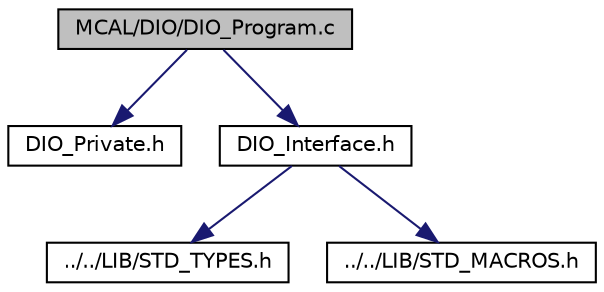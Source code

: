digraph "MCAL/DIO/DIO_Program.c"
{
 // LATEX_PDF_SIZE
  edge [fontname="Helvetica",fontsize="10",labelfontname="Helvetica",labelfontsize="10"];
  node [fontname="Helvetica",fontsize="10",shape=record];
  Node1 [label="MCAL/DIO/DIO_Program.c",height=0.2,width=0.4,color="black", fillcolor="grey75", style="filled", fontcolor="black",tooltip=" "];
  Node1 -> Node2 [color="midnightblue",fontsize="10",style="solid"];
  Node2 [label="DIO_Private.h",height=0.2,width=0.4,color="black", fillcolor="white", style="filled",URL="$d4/da7/_d_i_o___private_8h.html",tooltip=" "];
  Node1 -> Node3 [color="midnightblue",fontsize="10",style="solid"];
  Node3 [label="DIO_Interface.h",height=0.2,width=0.4,color="black", fillcolor="white", style="filled",URL="$d2/d61/_d_i_o___interface_8h.html",tooltip=" "];
  Node3 -> Node4 [color="midnightblue",fontsize="10",style="solid"];
  Node4 [label="../../LIB/STD_TYPES.h",height=0.2,width=0.4,color="black", fillcolor="white", style="filled",URL="$d1/de4/_s_t_d___t_y_p_e_s_8h.html",tooltip=" "];
  Node3 -> Node5 [color="midnightblue",fontsize="10",style="solid"];
  Node5 [label="../../LIB/STD_MACROS.h",height=0.2,width=0.4,color="black", fillcolor="white", style="filled",URL="$d7/dca/_s_t_d___m_a_c_r_o_s_8h.html",tooltip=" "];
}
